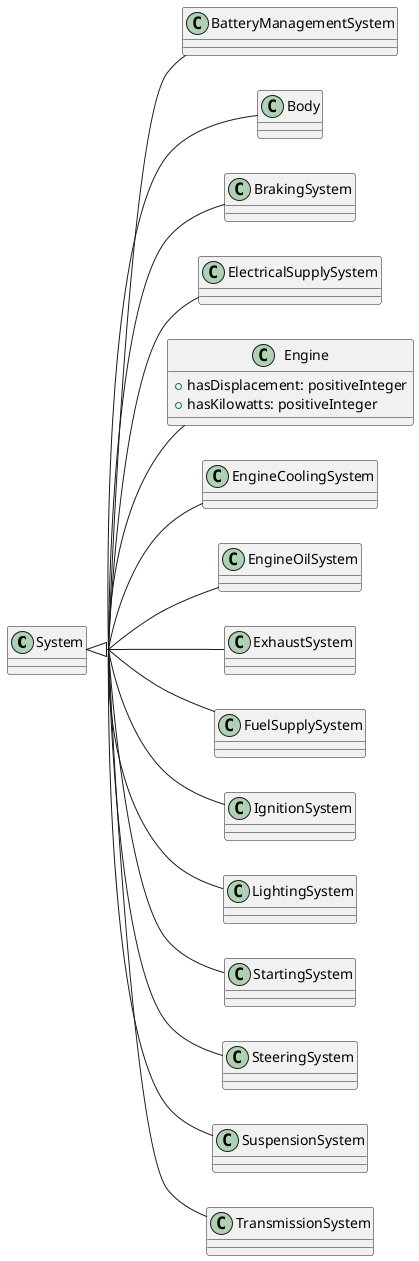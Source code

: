 @startuml
skinparam groupInheritance 2
left to right direction

class System
class BatteryManagementSystem
class Body
class BrakingSystem
class ElectricalSupplySystem
class Engine {
    + hasDisplacement: positiveInteger
    + hasKilowatts: positiveInteger
}
class EngineCoolingSystem
class EngineOilSystem
class ExhaustSystem
class FuelSupplySystem
class IgnitionSystem
class LightingSystem
class StartingSystem
class SteeringSystem
class SuspensionSystem
class TransmissionSystem

System <|-- BatteryManagementSystem
System <|-- Body
System <|-- BrakingSystem
System <|-- ElectricalSupplySystem
System <|-- Engine
System <|-- EngineCoolingSystem
System <|-- EngineOilSystem
System <|-- ExhaustSystem
System <|-- FuelSupplySystem
System <|-- IgnitionSystem
System <|-- LightingSystem
System <|-- StartingSystem
System <|-- SteeringSystem
System <|-- SuspensionSystem
System <|-- TransmissionSystem

@enduml